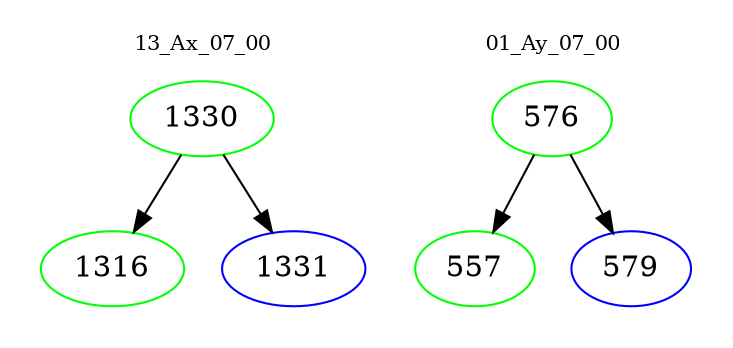 digraph{
subgraph cluster_0 {
color = white
label = "13_Ax_07_00";
fontsize=10;
T0_1330 [label="1330", color="green"]
T0_1330 -> T0_1316 [color="black"]
T0_1316 [label="1316", color="green"]
T0_1330 -> T0_1331 [color="black"]
T0_1331 [label="1331", color="blue"]
}
subgraph cluster_1 {
color = white
label = "01_Ay_07_00";
fontsize=10;
T1_576 [label="576", color="green"]
T1_576 -> T1_557 [color="black"]
T1_557 [label="557", color="green"]
T1_576 -> T1_579 [color="black"]
T1_579 [label="579", color="blue"]
}
}

